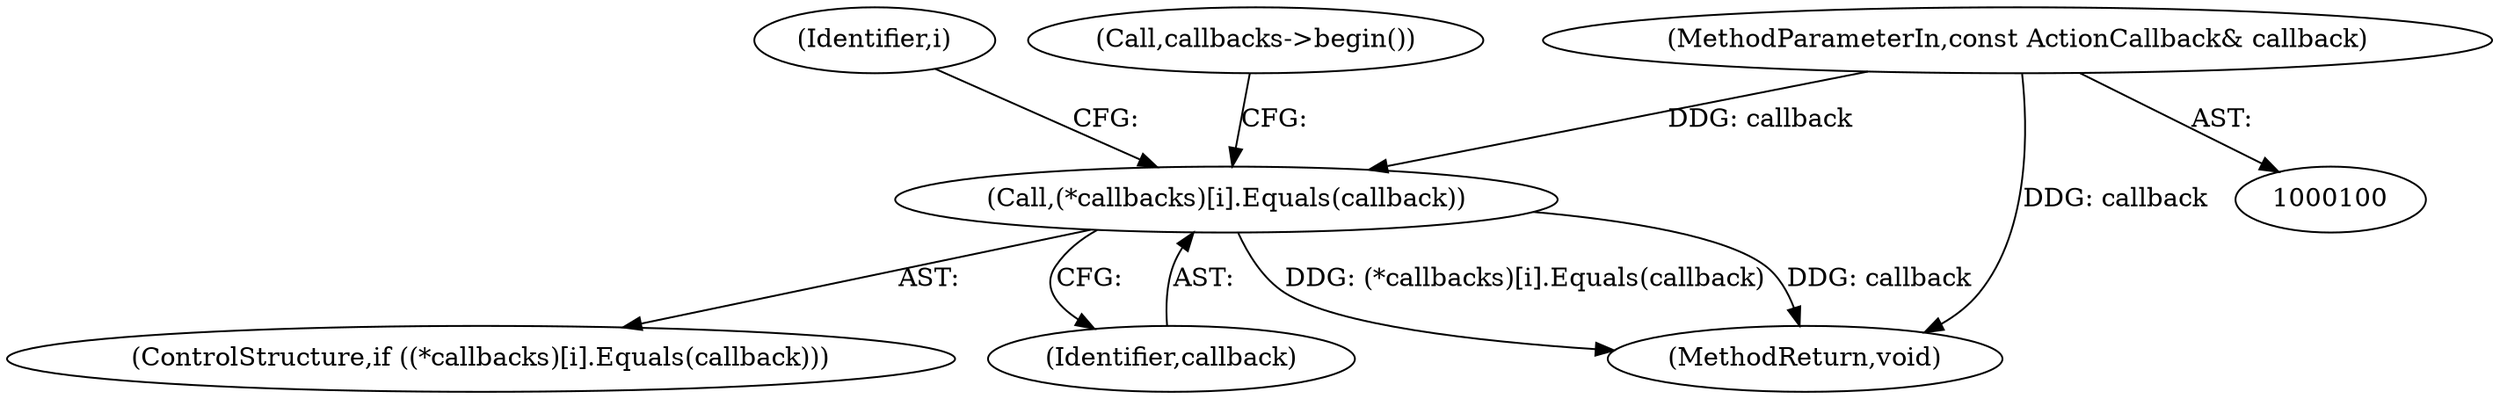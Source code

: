 digraph "1_Chrome_4e4c9b553ae124ed9bb60356e2ecff9106abddd0@del" {
"1000123" [label="(Call,(*callbacks)[i].Equals(callback))"];
"1000101" [label="(MethodParameterIn,const ActionCallback& callback)"];
"1000122" [label="(ControlStructure,if ((*callbacks)[i].Equals(callback)))"];
"1000120" [label="(Identifier,i)"];
"1000101" [label="(MethodParameterIn,const ActionCallback& callback)"];
"1000124" [label="(Identifier,callback)"];
"1000131" [label="(MethodReturn,void)"];
"1000123" [label="(Call,(*callbacks)[i].Equals(callback))"];
"1000128" [label="(Call,callbacks->begin())"];
"1000123" -> "1000122"  [label="AST: "];
"1000123" -> "1000124"  [label="CFG: "];
"1000124" -> "1000123"  [label="AST: "];
"1000128" -> "1000123"  [label="CFG: "];
"1000120" -> "1000123"  [label="CFG: "];
"1000123" -> "1000131"  [label="DDG: (*callbacks)[i].Equals(callback)"];
"1000123" -> "1000131"  [label="DDG: callback"];
"1000101" -> "1000123"  [label="DDG: callback"];
"1000101" -> "1000100"  [label="AST: "];
"1000101" -> "1000131"  [label="DDG: callback"];
}
